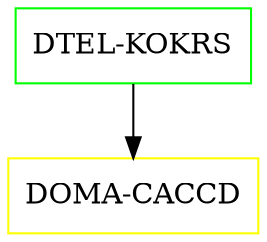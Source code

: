 digraph G {
  "DTEL-KOKRS" [shape=box,color=green];
  "DOMA-CACCD" [shape=box,color=yellow,URL="./DOMA_CACCD.html"];
  "DTEL-KOKRS" -> "DOMA-CACCD";
}

